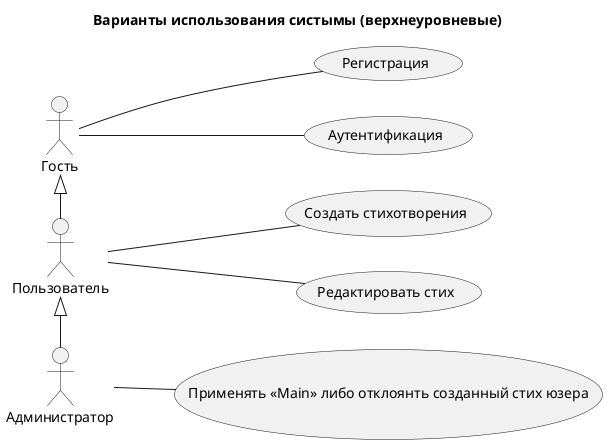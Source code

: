 @startuml
'https://plantuml.com/use-case-diagram
title "Варианты использования систымы (верхнеуровневые)"

left to right direction

actor "Гость" as Guest

' Автор
usecase "Регистрация" as Register
usecase "Аутентификация" as Login

Guest -- Register
Guest -- Login

' Everything for User and Admin
actor "Пользователь" as User
actor "Администратор" as Admin
Admin -left-|> User
User -left-|> Guest

usecase CreatePoet as "Создать стихотворения"
usecase UpdatePoet as "Редактировать стих"

User -- CreatePoet
User -- UpdatePoet

'Admin --- CreatePoet
'Admin --- UpdatePoet
Admin -- (Применять << Main >> либо отклоянть созданный стих юзера)

' for Admin

@enduml
